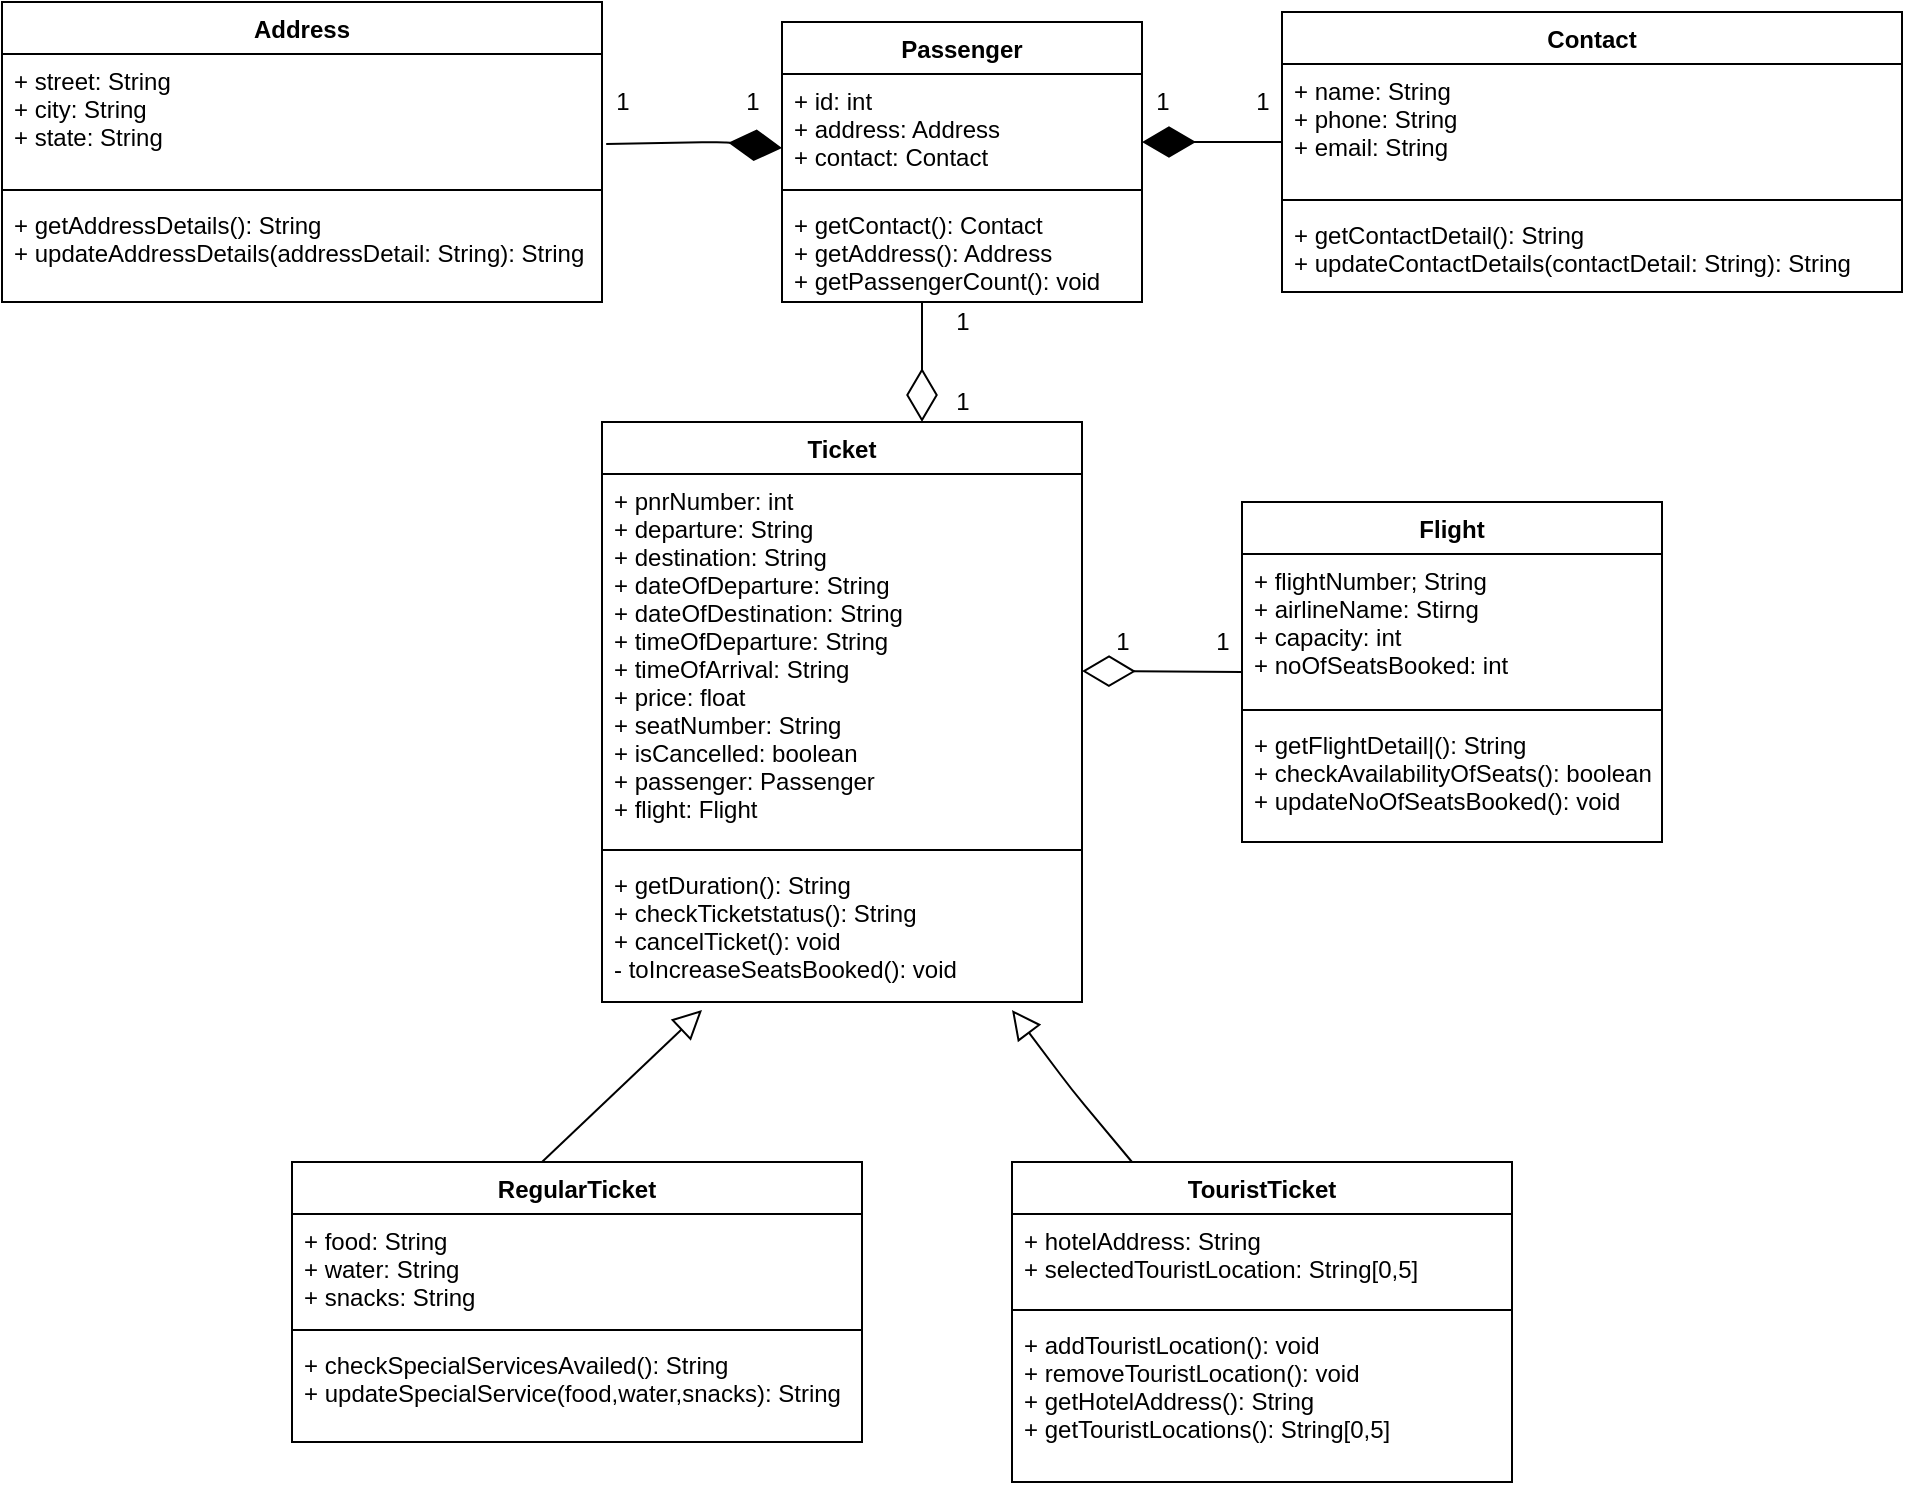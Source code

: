 <mxfile version="15.1.2" type="device"><diagram id="7Agm89aUoc0x85HtCZL8" name="Page-1"><mxGraphModel dx="868" dy="450" grid="1" gridSize="10" guides="1" tooltips="1" connect="1" arrows="1" fold="1" page="1" pageScale="1" pageWidth="850" pageHeight="1100" math="0" shadow="0"><root><mxCell id="0"/><mxCell id="1" parent="0"/><mxCell id="p7BqEHkFhzgOm4b8JhOz-6" value="Passenger" style="swimlane;fontStyle=1;align=center;verticalAlign=top;childLayout=stackLayout;horizontal=1;startSize=26;horizontalStack=0;resizeParent=1;resizeParentMax=0;resizeLast=0;collapsible=1;marginBottom=0;" parent="1" vertex="1"><mxGeometry x="430" y="110" width="180" height="140" as="geometry"/></mxCell><mxCell id="p7BqEHkFhzgOm4b8JhOz-7" value="+ id: int&#10;+ address: Address&#10;+ contact: Contact" style="text;strokeColor=none;fillColor=none;align=left;verticalAlign=top;spacingLeft=4;spacingRight=4;overflow=hidden;rotatable=0;points=[[0,0.5],[1,0.5]];portConstraint=eastwest;" parent="p7BqEHkFhzgOm4b8JhOz-6" vertex="1"><mxGeometry y="26" width="180" height="54" as="geometry"/></mxCell><mxCell id="p7BqEHkFhzgOm4b8JhOz-8" value="" style="line;strokeWidth=1;fillColor=none;align=left;verticalAlign=middle;spacingTop=-1;spacingLeft=3;spacingRight=3;rotatable=0;labelPosition=right;points=[];portConstraint=eastwest;" parent="p7BqEHkFhzgOm4b8JhOz-6" vertex="1"><mxGeometry y="80" width="180" height="8" as="geometry"/></mxCell><mxCell id="p7BqEHkFhzgOm4b8JhOz-9" value="+ getContact(): Contact&#10;+ getAddress(): Address&#10;+ getPassengerCount(): void" style="text;strokeColor=none;fillColor=none;align=left;verticalAlign=top;spacingLeft=4;spacingRight=4;overflow=hidden;rotatable=0;points=[[0,0.5],[1,0.5]];portConstraint=eastwest;" parent="p7BqEHkFhzgOm4b8JhOz-6" vertex="1"><mxGeometry y="88" width="180" height="52" as="geometry"/></mxCell><mxCell id="p7BqEHkFhzgOm4b8JhOz-10" value="Address" style="swimlane;fontStyle=1;align=center;verticalAlign=top;childLayout=stackLayout;horizontal=1;startSize=26;horizontalStack=0;resizeParent=1;resizeParentMax=0;resizeLast=0;collapsible=1;marginBottom=0;" parent="1" vertex="1"><mxGeometry x="40" y="100" width="300" height="150" as="geometry"/></mxCell><mxCell id="p7BqEHkFhzgOm4b8JhOz-11" value="+ street: String&#10;+ city: String&#10;+ state: String" style="text;strokeColor=none;fillColor=none;align=left;verticalAlign=top;spacingLeft=4;spacingRight=4;overflow=hidden;rotatable=0;points=[[0,0.5],[1,0.5]];portConstraint=eastwest;" parent="p7BqEHkFhzgOm4b8JhOz-10" vertex="1"><mxGeometry y="26" width="300" height="64" as="geometry"/></mxCell><mxCell id="p7BqEHkFhzgOm4b8JhOz-12" value="" style="line;strokeWidth=1;fillColor=none;align=left;verticalAlign=middle;spacingTop=-1;spacingLeft=3;spacingRight=3;rotatable=0;labelPosition=right;points=[];portConstraint=eastwest;" parent="p7BqEHkFhzgOm4b8JhOz-10" vertex="1"><mxGeometry y="90" width="300" height="8" as="geometry"/></mxCell><mxCell id="p7BqEHkFhzgOm4b8JhOz-13" value="+ getAddressDetails(): String&#10;+ updateAddressDetails(addressDetail: String): String" style="text;strokeColor=none;fillColor=none;align=left;verticalAlign=top;spacingLeft=4;spacingRight=4;overflow=hidden;rotatable=0;points=[[0,0.5],[1,0.5]];portConstraint=eastwest;" parent="p7BqEHkFhzgOm4b8JhOz-10" vertex="1"><mxGeometry y="98" width="300" height="52" as="geometry"/></mxCell><mxCell id="p7BqEHkFhzgOm4b8JhOz-14" value="Contact" style="swimlane;fontStyle=1;align=center;verticalAlign=top;childLayout=stackLayout;horizontal=1;startSize=26;horizontalStack=0;resizeParent=1;resizeParentMax=0;resizeLast=0;collapsible=1;marginBottom=0;" parent="1" vertex="1"><mxGeometry x="680" y="105" width="310" height="140" as="geometry"/></mxCell><mxCell id="p7BqEHkFhzgOm4b8JhOz-15" value="+ name: String&#10;+ phone: String&#10;+ email: String" style="text;strokeColor=none;fillColor=none;align=left;verticalAlign=top;spacingLeft=4;spacingRight=4;overflow=hidden;rotatable=0;points=[[0,0.5],[1,0.5]];portConstraint=eastwest;" parent="p7BqEHkFhzgOm4b8JhOz-14" vertex="1"><mxGeometry y="26" width="310" height="64" as="geometry"/></mxCell><mxCell id="p7BqEHkFhzgOm4b8JhOz-16" value="" style="line;strokeWidth=1;fillColor=none;align=left;verticalAlign=middle;spacingTop=-1;spacingLeft=3;spacingRight=3;rotatable=0;labelPosition=right;points=[];portConstraint=eastwest;" parent="p7BqEHkFhzgOm4b8JhOz-14" vertex="1"><mxGeometry y="90" width="310" height="8" as="geometry"/></mxCell><mxCell id="p7BqEHkFhzgOm4b8JhOz-17" value="+ getContactDetail(): String&#10;+ updateContactDetails(contactDetail: String): String" style="text;strokeColor=none;fillColor=none;align=left;verticalAlign=top;spacingLeft=4;spacingRight=4;overflow=hidden;rotatable=0;points=[[0,0.5],[1,0.5]];portConstraint=eastwest;" parent="p7BqEHkFhzgOm4b8JhOz-14" vertex="1"><mxGeometry y="98" width="310" height="42" as="geometry"/></mxCell><mxCell id="Hnav-eL5FSa-YOKWHjEg-1" value="Ticket" style="swimlane;fontStyle=1;align=center;verticalAlign=top;childLayout=stackLayout;horizontal=1;startSize=26;horizontalStack=0;resizeParent=1;resizeParentMax=0;resizeLast=0;collapsible=1;marginBottom=0;" parent="1" vertex="1"><mxGeometry x="340" y="310" width="240" height="290" as="geometry"/></mxCell><mxCell id="Hnav-eL5FSa-YOKWHjEg-2" value="+ pnrNumber: int&#10;+ departure: String&#10;+ destination: String&#10;+ dateOfDeparture: String&#10;+ dateOfDestination: String&#10;+ timeOfDeparture: String&#10;+ timeOfArrival: String&#10;+ price: float&#10;+ seatNumber: String&#10;+ isCancelled: boolean&#10;+ passenger: Passenger&#10;+ flight: Flight" style="text;strokeColor=none;fillColor=none;align=left;verticalAlign=top;spacingLeft=4;spacingRight=4;overflow=hidden;rotatable=0;points=[[0,0.5],[1,0.5]];portConstraint=eastwest;" parent="Hnav-eL5FSa-YOKWHjEg-1" vertex="1"><mxGeometry y="26" width="240" height="184" as="geometry"/></mxCell><mxCell id="Hnav-eL5FSa-YOKWHjEg-3" value="" style="line;strokeWidth=1;fillColor=none;align=left;verticalAlign=middle;spacingTop=-1;spacingLeft=3;spacingRight=3;rotatable=0;labelPosition=right;points=[];portConstraint=eastwest;" parent="Hnav-eL5FSa-YOKWHjEg-1" vertex="1"><mxGeometry y="210" width="240" height="8" as="geometry"/></mxCell><mxCell id="Hnav-eL5FSa-YOKWHjEg-4" value="+ getDuration(): String&#10;+ checkTicketstatus(): String&#10;+ cancelTicket(): void&#10;- toIncreaseSeatsBooked(): void" style="text;strokeColor=none;fillColor=none;align=left;verticalAlign=top;spacingLeft=4;spacingRight=4;overflow=hidden;rotatable=0;points=[[0,0.5],[1,0.5]];portConstraint=eastwest;" parent="Hnav-eL5FSa-YOKWHjEg-1" vertex="1"><mxGeometry y="218" width="240" height="72" as="geometry"/></mxCell><mxCell id="Hnav-eL5FSa-YOKWHjEg-5" value="Flight" style="swimlane;fontStyle=1;align=center;verticalAlign=top;childLayout=stackLayout;horizontal=1;startSize=26;horizontalStack=0;resizeParent=1;resizeParentMax=0;resizeLast=0;collapsible=1;marginBottom=0;" parent="1" vertex="1"><mxGeometry x="660" y="350" width="210" height="170" as="geometry"/></mxCell><mxCell id="Hnav-eL5FSa-YOKWHjEg-6" value="+ flightNumber; String&#10;+ airlineName: Stirng&#10;+ capacity: int&#10;+ noOfSeatsBooked: int" style="text;strokeColor=none;fillColor=none;align=left;verticalAlign=top;spacingLeft=4;spacingRight=4;overflow=hidden;rotatable=0;points=[[0,0.5],[1,0.5]];portConstraint=eastwest;" parent="Hnav-eL5FSa-YOKWHjEg-5" vertex="1"><mxGeometry y="26" width="210" height="74" as="geometry"/></mxCell><mxCell id="Hnav-eL5FSa-YOKWHjEg-7" value="" style="line;strokeWidth=1;fillColor=none;align=left;verticalAlign=middle;spacingTop=-1;spacingLeft=3;spacingRight=3;rotatable=0;labelPosition=right;points=[];portConstraint=eastwest;" parent="Hnav-eL5FSa-YOKWHjEg-5" vertex="1"><mxGeometry y="100" width="210" height="8" as="geometry"/></mxCell><mxCell id="Hnav-eL5FSa-YOKWHjEg-8" value="+ getFlightDetail|(): String&#10;+ checkAvailabilityOfSeats(): boolean&#10;+ updateNoOfSeatsBooked(): void" style="text;strokeColor=none;fillColor=none;align=left;verticalAlign=top;spacingLeft=4;spacingRight=4;overflow=hidden;rotatable=0;points=[[0,0.5],[1,0.5]];portConstraint=eastwest;" parent="Hnav-eL5FSa-YOKWHjEg-5" vertex="1"><mxGeometry y="108" width="210" height="62" as="geometry"/></mxCell><mxCell id="Hnav-eL5FSa-YOKWHjEg-9" value="RegularTicket" style="swimlane;fontStyle=1;align=center;verticalAlign=top;childLayout=stackLayout;horizontal=1;startSize=26;horizontalStack=0;resizeParent=1;resizeParentMax=0;resizeLast=0;collapsible=1;marginBottom=0;" parent="1" vertex="1"><mxGeometry x="185" y="680" width="285" height="140" as="geometry"/></mxCell><mxCell id="Hnav-eL5FSa-YOKWHjEg-10" value="+ food: String&#10;+ water: String&#10;+ snacks: String" style="text;strokeColor=none;fillColor=none;align=left;verticalAlign=top;spacingLeft=4;spacingRight=4;overflow=hidden;rotatable=0;points=[[0,0.5],[1,0.5]];portConstraint=eastwest;" parent="Hnav-eL5FSa-YOKWHjEg-9" vertex="1"><mxGeometry y="26" width="285" height="54" as="geometry"/></mxCell><mxCell id="Hnav-eL5FSa-YOKWHjEg-11" value="" style="line;strokeWidth=1;fillColor=none;align=left;verticalAlign=middle;spacingTop=-1;spacingLeft=3;spacingRight=3;rotatable=0;labelPosition=right;points=[];portConstraint=eastwest;" parent="Hnav-eL5FSa-YOKWHjEg-9" vertex="1"><mxGeometry y="80" width="285" height="8" as="geometry"/></mxCell><mxCell id="Hnav-eL5FSa-YOKWHjEg-12" value="+ checkSpecialServicesAvailed(): String&#10;+ updateSpecialService(food,water,snacks): String" style="text;strokeColor=none;fillColor=none;align=left;verticalAlign=top;spacingLeft=4;spacingRight=4;overflow=hidden;rotatable=0;points=[[0,0.5],[1,0.5]];portConstraint=eastwest;" parent="Hnav-eL5FSa-YOKWHjEg-9" vertex="1"><mxGeometry y="88" width="285" height="52" as="geometry"/></mxCell><mxCell id="Hnav-eL5FSa-YOKWHjEg-13" value="TouristTicket" style="swimlane;fontStyle=1;align=center;verticalAlign=top;childLayout=stackLayout;horizontal=1;startSize=26;horizontalStack=0;resizeParent=1;resizeParentMax=0;resizeLast=0;collapsible=1;marginBottom=0;" parent="1" vertex="1"><mxGeometry x="545" y="680" width="250" height="160" as="geometry"/></mxCell><mxCell id="Hnav-eL5FSa-YOKWHjEg-14" value="+ hotelAddress: String&#10;+ selectedTouristLocation: String[0,5]&#10;" style="text;strokeColor=none;fillColor=none;align=left;verticalAlign=top;spacingLeft=4;spacingRight=4;overflow=hidden;rotatable=0;points=[[0,0.5],[1,0.5]];portConstraint=eastwest;" parent="Hnav-eL5FSa-YOKWHjEg-13" vertex="1"><mxGeometry y="26" width="250" height="44" as="geometry"/></mxCell><mxCell id="Hnav-eL5FSa-YOKWHjEg-15" value="" style="line;strokeWidth=1;fillColor=none;align=left;verticalAlign=middle;spacingTop=-1;spacingLeft=3;spacingRight=3;rotatable=0;labelPosition=right;points=[];portConstraint=eastwest;" parent="Hnav-eL5FSa-YOKWHjEg-13" vertex="1"><mxGeometry y="70" width="250" height="8" as="geometry"/></mxCell><mxCell id="Hnav-eL5FSa-YOKWHjEg-16" value="+ addTouristLocation(): void&#10;+ removeTouristLocation(): void&#10;+ getHotelAddress(): String&#10;+ getTouristLocations(): String[0,5]" style="text;strokeColor=none;fillColor=none;align=left;verticalAlign=top;spacingLeft=4;spacingRight=4;overflow=hidden;rotatable=0;points=[[0,0.5],[1,0.5]];portConstraint=eastwest;" parent="Hnav-eL5FSa-YOKWHjEg-13" vertex="1"><mxGeometry y="78" width="250" height="82" as="geometry"/></mxCell><mxCell id="xZCl5nUwshmVe5gbaYKh-2" value="" style="endArrow=diamondThin;endFill=1;endSize=24;html=1;exitX=1.007;exitY=0.703;exitDx=0;exitDy=0;exitPerimeter=0;" parent="1" edge="1" source="p7BqEHkFhzgOm4b8JhOz-11"><mxGeometry width="160" relative="1" as="geometry"><mxPoint x="380" y="170" as="sourcePoint"/><mxPoint x="430" y="173" as="targetPoint"/><Array as="points"><mxPoint x="400" y="170"/></Array></mxGeometry></mxCell><mxCell id="xZCl5nUwshmVe5gbaYKh-4" value="" style="endArrow=diamondThin;endFill=1;endSize=24;html=1;" parent="1" edge="1"><mxGeometry width="160" relative="1" as="geometry"><mxPoint x="680" y="170" as="sourcePoint"/><mxPoint x="610" y="170" as="targetPoint"/><Array as="points"/></mxGeometry></mxCell><mxCell id="xZCl5nUwshmVe5gbaYKh-6" value="" style="endArrow=diamondThin;endFill=0;endSize=24;html=1;exitX=0;exitY=0.797;exitDx=0;exitDy=0;exitPerimeter=0;" parent="1" source="Hnav-eL5FSa-YOKWHjEg-6" edge="1"><mxGeometry width="160" relative="1" as="geometry"><mxPoint x="650" y="434.5" as="sourcePoint"/><mxPoint x="580" y="434.5" as="targetPoint"/></mxGeometry></mxCell><mxCell id="xZCl5nUwshmVe5gbaYKh-7" value="" style="endArrow=diamondThin;endFill=0;endSize=24;html=1;" parent="1" edge="1"><mxGeometry width="160" relative="1" as="geometry"><mxPoint x="500" y="250" as="sourcePoint"/><mxPoint x="500" y="310" as="targetPoint"/></mxGeometry></mxCell><mxCell id="xZCl5nUwshmVe5gbaYKh-9" value="" style="edgeStyle=none;html=1;endSize=12;endArrow=block;endFill=0;" parent="1" edge="1"><mxGeometry width="160" relative="1" as="geometry"><mxPoint x="310" y="680" as="sourcePoint"/><mxPoint x="390" y="604" as="targetPoint"/></mxGeometry></mxCell><mxCell id="xZCl5nUwshmVe5gbaYKh-10" value="" style="edgeStyle=none;html=1;endSize=12;endArrow=block;endFill=0;" parent="1" edge="1"><mxGeometry width="160" relative="1" as="geometry"><mxPoint x="605" y="680" as="sourcePoint"/><mxPoint x="545" y="604" as="targetPoint"/><Array as="points"><mxPoint x="575" y="644"/></Array></mxGeometry></mxCell><mxCell id="xZCl5nUwshmVe5gbaYKh-11" value="1" style="text;html=1;align=center;verticalAlign=middle;resizable=0;points=[];autosize=1;" parent="1" vertex="1"><mxGeometry x="340" y="140" width="20" height="20" as="geometry"/></mxCell><mxCell id="xZCl5nUwshmVe5gbaYKh-12" value="1" style="text;html=1;align=center;verticalAlign=middle;resizable=0;points=[];autosize=1;" parent="1" vertex="1"><mxGeometry x="405" y="140" width="20" height="20" as="geometry"/></mxCell><mxCell id="xZCl5nUwshmVe5gbaYKh-14" value="1" style="text;html=1;align=center;verticalAlign=middle;resizable=0;points=[];autosize=1;" parent="1" vertex="1"><mxGeometry x="610" y="140" width="20" height="20" as="geometry"/></mxCell><mxCell id="xZCl5nUwshmVe5gbaYKh-15" value="1" style="text;html=1;align=center;verticalAlign=middle;resizable=0;points=[];autosize=1;" parent="1" vertex="1"><mxGeometry x="660" y="140" width="20" height="20" as="geometry"/></mxCell><mxCell id="xZCl5nUwshmVe5gbaYKh-16" value="1" style="text;html=1;align=center;verticalAlign=middle;resizable=0;points=[];autosize=1;" parent="1" vertex="1"><mxGeometry x="510" y="250" width="20" height="20" as="geometry"/></mxCell><mxCell id="xZCl5nUwshmVe5gbaYKh-18" value="1" style="text;html=1;align=center;verticalAlign=middle;resizable=0;points=[];autosize=1;" parent="1" vertex="1"><mxGeometry x="510" y="290" width="20" height="20" as="geometry"/></mxCell><mxCell id="xZCl5nUwshmVe5gbaYKh-20" value="1" style="text;html=1;align=center;verticalAlign=middle;resizable=0;points=[];autosize=1;" parent="1" vertex="1"><mxGeometry x="640" y="410" width="20" height="20" as="geometry"/></mxCell><mxCell id="xZCl5nUwshmVe5gbaYKh-21" value="1" style="text;html=1;align=center;verticalAlign=middle;resizable=0;points=[];autosize=1;" parent="1" vertex="1"><mxGeometry x="590" y="410" width="20" height="20" as="geometry"/></mxCell></root></mxGraphModel></diagram></mxfile>